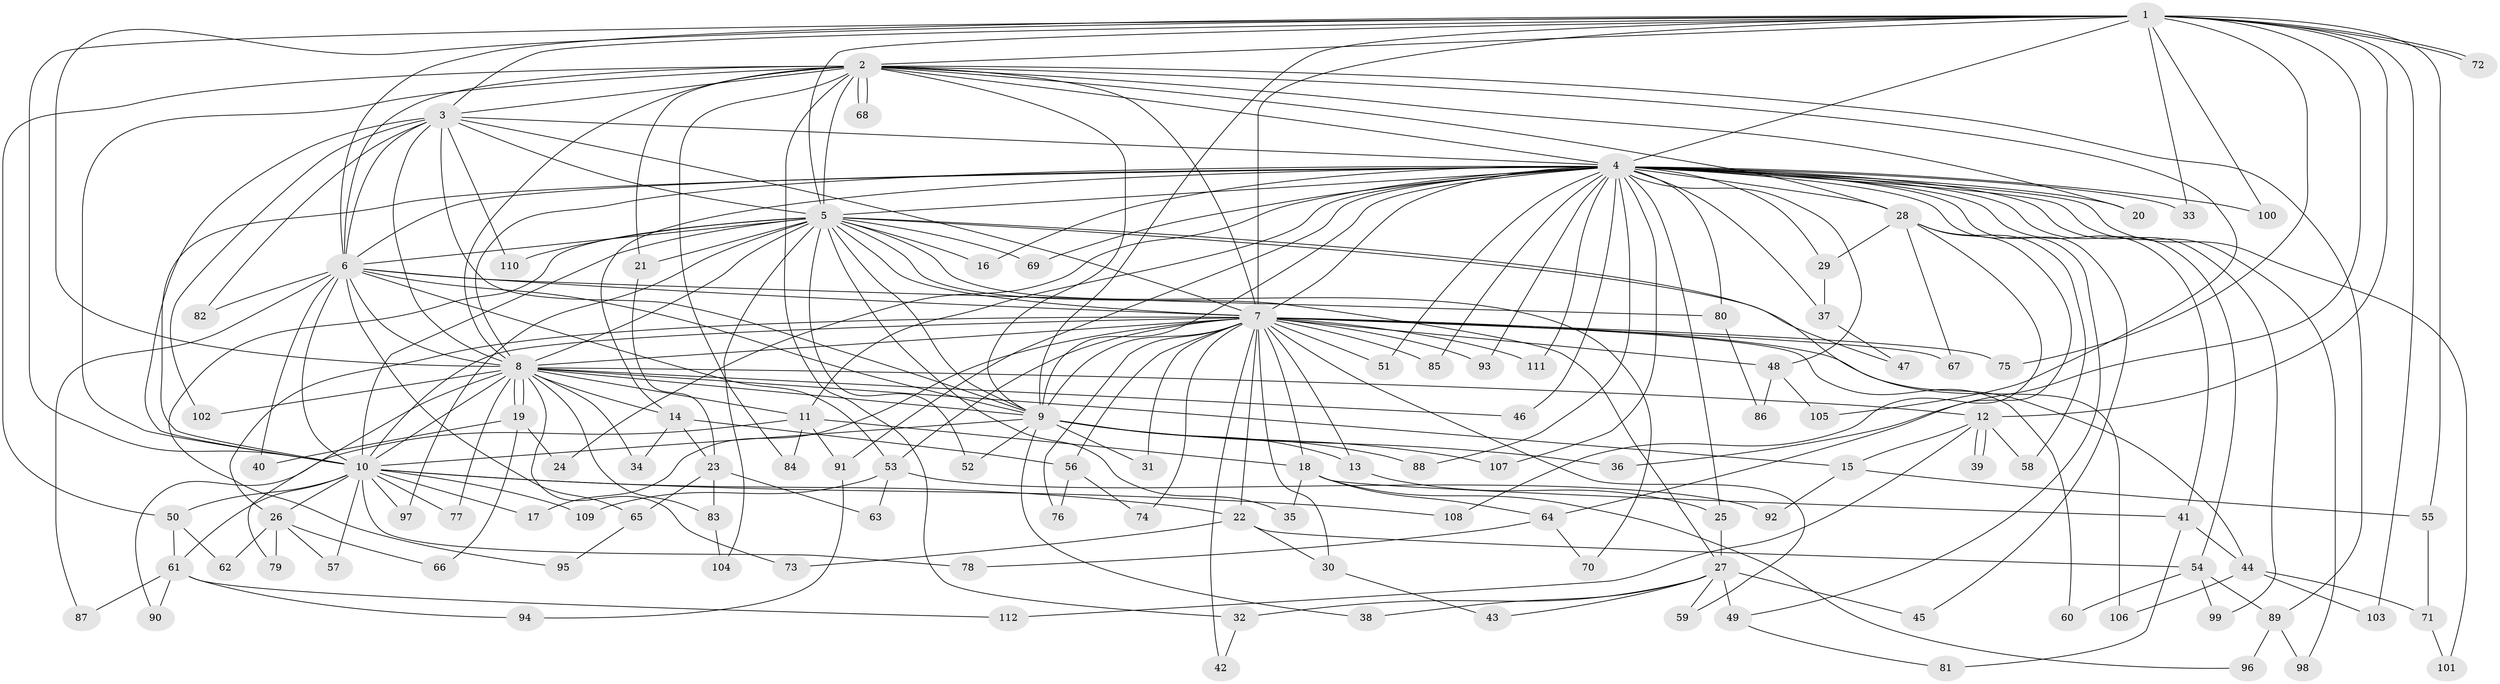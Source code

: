 // coarse degree distribution, {18: 0.06060606060606061, 27: 0.030303030303030304, 9: 0.06060606060606061, 14: 0.030303030303030304, 8: 0.030303030303030304, 12: 0.030303030303030304, 7: 0.030303030303030304, 3: 0.15151515151515152, 5: 0.06060606060606061, 6: 0.06060606060606061, 2: 0.36363636363636365, 1: 0.030303030303030304, 4: 0.06060606060606061}
// Generated by graph-tools (version 1.1) at 2025/17/03/04/25 18:17:29]
// undirected, 112 vertices, 249 edges
graph export_dot {
graph [start="1"]
  node [color=gray90,style=filled];
  1;
  2;
  3;
  4;
  5;
  6;
  7;
  8;
  9;
  10;
  11;
  12;
  13;
  14;
  15;
  16;
  17;
  18;
  19;
  20;
  21;
  22;
  23;
  24;
  25;
  26;
  27;
  28;
  29;
  30;
  31;
  32;
  33;
  34;
  35;
  36;
  37;
  38;
  39;
  40;
  41;
  42;
  43;
  44;
  45;
  46;
  47;
  48;
  49;
  50;
  51;
  52;
  53;
  54;
  55;
  56;
  57;
  58;
  59;
  60;
  61;
  62;
  63;
  64;
  65;
  66;
  67;
  68;
  69;
  70;
  71;
  72;
  73;
  74;
  75;
  76;
  77;
  78;
  79;
  80;
  81;
  82;
  83;
  84;
  85;
  86;
  87;
  88;
  89;
  90;
  91;
  92;
  93;
  94;
  95;
  96;
  97;
  98;
  99;
  100;
  101;
  102;
  103;
  104;
  105;
  106;
  107;
  108;
  109;
  110;
  111;
  112;
  1 -- 2;
  1 -- 3;
  1 -- 4;
  1 -- 5;
  1 -- 6;
  1 -- 7;
  1 -- 8;
  1 -- 9;
  1 -- 10;
  1 -- 12;
  1 -- 33;
  1 -- 36;
  1 -- 55;
  1 -- 72;
  1 -- 72;
  1 -- 75;
  1 -- 100;
  1 -- 103;
  2 -- 3;
  2 -- 4;
  2 -- 5;
  2 -- 6;
  2 -- 7;
  2 -- 8;
  2 -- 9;
  2 -- 10;
  2 -- 20;
  2 -- 21;
  2 -- 28;
  2 -- 32;
  2 -- 50;
  2 -- 68;
  2 -- 68;
  2 -- 84;
  2 -- 89;
  2 -- 105;
  3 -- 4;
  3 -- 5;
  3 -- 6;
  3 -- 7;
  3 -- 8;
  3 -- 9;
  3 -- 10;
  3 -- 82;
  3 -- 102;
  3 -- 110;
  4 -- 5;
  4 -- 6;
  4 -- 7;
  4 -- 8;
  4 -- 9;
  4 -- 10;
  4 -- 11;
  4 -- 14;
  4 -- 16;
  4 -- 20;
  4 -- 24;
  4 -- 25;
  4 -- 28;
  4 -- 29;
  4 -- 33;
  4 -- 37;
  4 -- 41;
  4 -- 45;
  4 -- 46;
  4 -- 48;
  4 -- 49;
  4 -- 51;
  4 -- 54;
  4 -- 69;
  4 -- 80;
  4 -- 85;
  4 -- 88;
  4 -- 91;
  4 -- 93;
  4 -- 98;
  4 -- 99;
  4 -- 100;
  4 -- 101;
  4 -- 107;
  4 -- 111;
  5 -- 6;
  5 -- 7;
  5 -- 8;
  5 -- 9;
  5 -- 10;
  5 -- 16;
  5 -- 21;
  5 -- 27;
  5 -- 35;
  5 -- 47;
  5 -- 52;
  5 -- 69;
  5 -- 70;
  5 -- 95;
  5 -- 97;
  5 -- 104;
  5 -- 106;
  5 -- 110;
  6 -- 7;
  6 -- 8;
  6 -- 9;
  6 -- 10;
  6 -- 40;
  6 -- 53;
  6 -- 65;
  6 -- 80;
  6 -- 82;
  6 -- 87;
  7 -- 8;
  7 -- 9;
  7 -- 10;
  7 -- 13;
  7 -- 17;
  7 -- 18;
  7 -- 22;
  7 -- 26;
  7 -- 30;
  7 -- 31;
  7 -- 42;
  7 -- 44;
  7 -- 48;
  7 -- 51;
  7 -- 53;
  7 -- 56;
  7 -- 59;
  7 -- 60;
  7 -- 67;
  7 -- 74;
  7 -- 75;
  7 -- 76;
  7 -- 85;
  7 -- 93;
  7 -- 111;
  8 -- 9;
  8 -- 10;
  8 -- 11;
  8 -- 12;
  8 -- 14;
  8 -- 15;
  8 -- 19;
  8 -- 19;
  8 -- 34;
  8 -- 46;
  8 -- 73;
  8 -- 77;
  8 -- 79;
  8 -- 83;
  8 -- 102;
  9 -- 10;
  9 -- 13;
  9 -- 31;
  9 -- 36;
  9 -- 38;
  9 -- 52;
  9 -- 88;
  9 -- 107;
  10 -- 17;
  10 -- 22;
  10 -- 26;
  10 -- 50;
  10 -- 57;
  10 -- 61;
  10 -- 77;
  10 -- 78;
  10 -- 97;
  10 -- 108;
  10 -- 109;
  11 -- 18;
  11 -- 84;
  11 -- 90;
  11 -- 91;
  12 -- 15;
  12 -- 39;
  12 -- 39;
  12 -- 58;
  12 -- 112;
  13 -- 25;
  14 -- 23;
  14 -- 34;
  14 -- 56;
  15 -- 55;
  15 -- 92;
  18 -- 35;
  18 -- 41;
  18 -- 64;
  18 -- 96;
  19 -- 24;
  19 -- 40;
  19 -- 66;
  21 -- 23;
  22 -- 30;
  22 -- 54;
  22 -- 73;
  23 -- 63;
  23 -- 65;
  23 -- 83;
  25 -- 27;
  26 -- 57;
  26 -- 62;
  26 -- 66;
  26 -- 79;
  27 -- 32;
  27 -- 38;
  27 -- 43;
  27 -- 45;
  27 -- 49;
  27 -- 59;
  28 -- 29;
  28 -- 58;
  28 -- 64;
  28 -- 67;
  28 -- 108;
  29 -- 37;
  30 -- 43;
  32 -- 42;
  37 -- 47;
  41 -- 44;
  41 -- 81;
  44 -- 71;
  44 -- 103;
  44 -- 106;
  48 -- 86;
  48 -- 105;
  49 -- 81;
  50 -- 61;
  50 -- 62;
  53 -- 63;
  53 -- 92;
  53 -- 109;
  54 -- 60;
  54 -- 89;
  54 -- 99;
  55 -- 71;
  56 -- 74;
  56 -- 76;
  61 -- 87;
  61 -- 90;
  61 -- 94;
  61 -- 112;
  64 -- 70;
  64 -- 78;
  65 -- 95;
  71 -- 101;
  80 -- 86;
  83 -- 104;
  89 -- 96;
  89 -- 98;
  91 -- 94;
}
